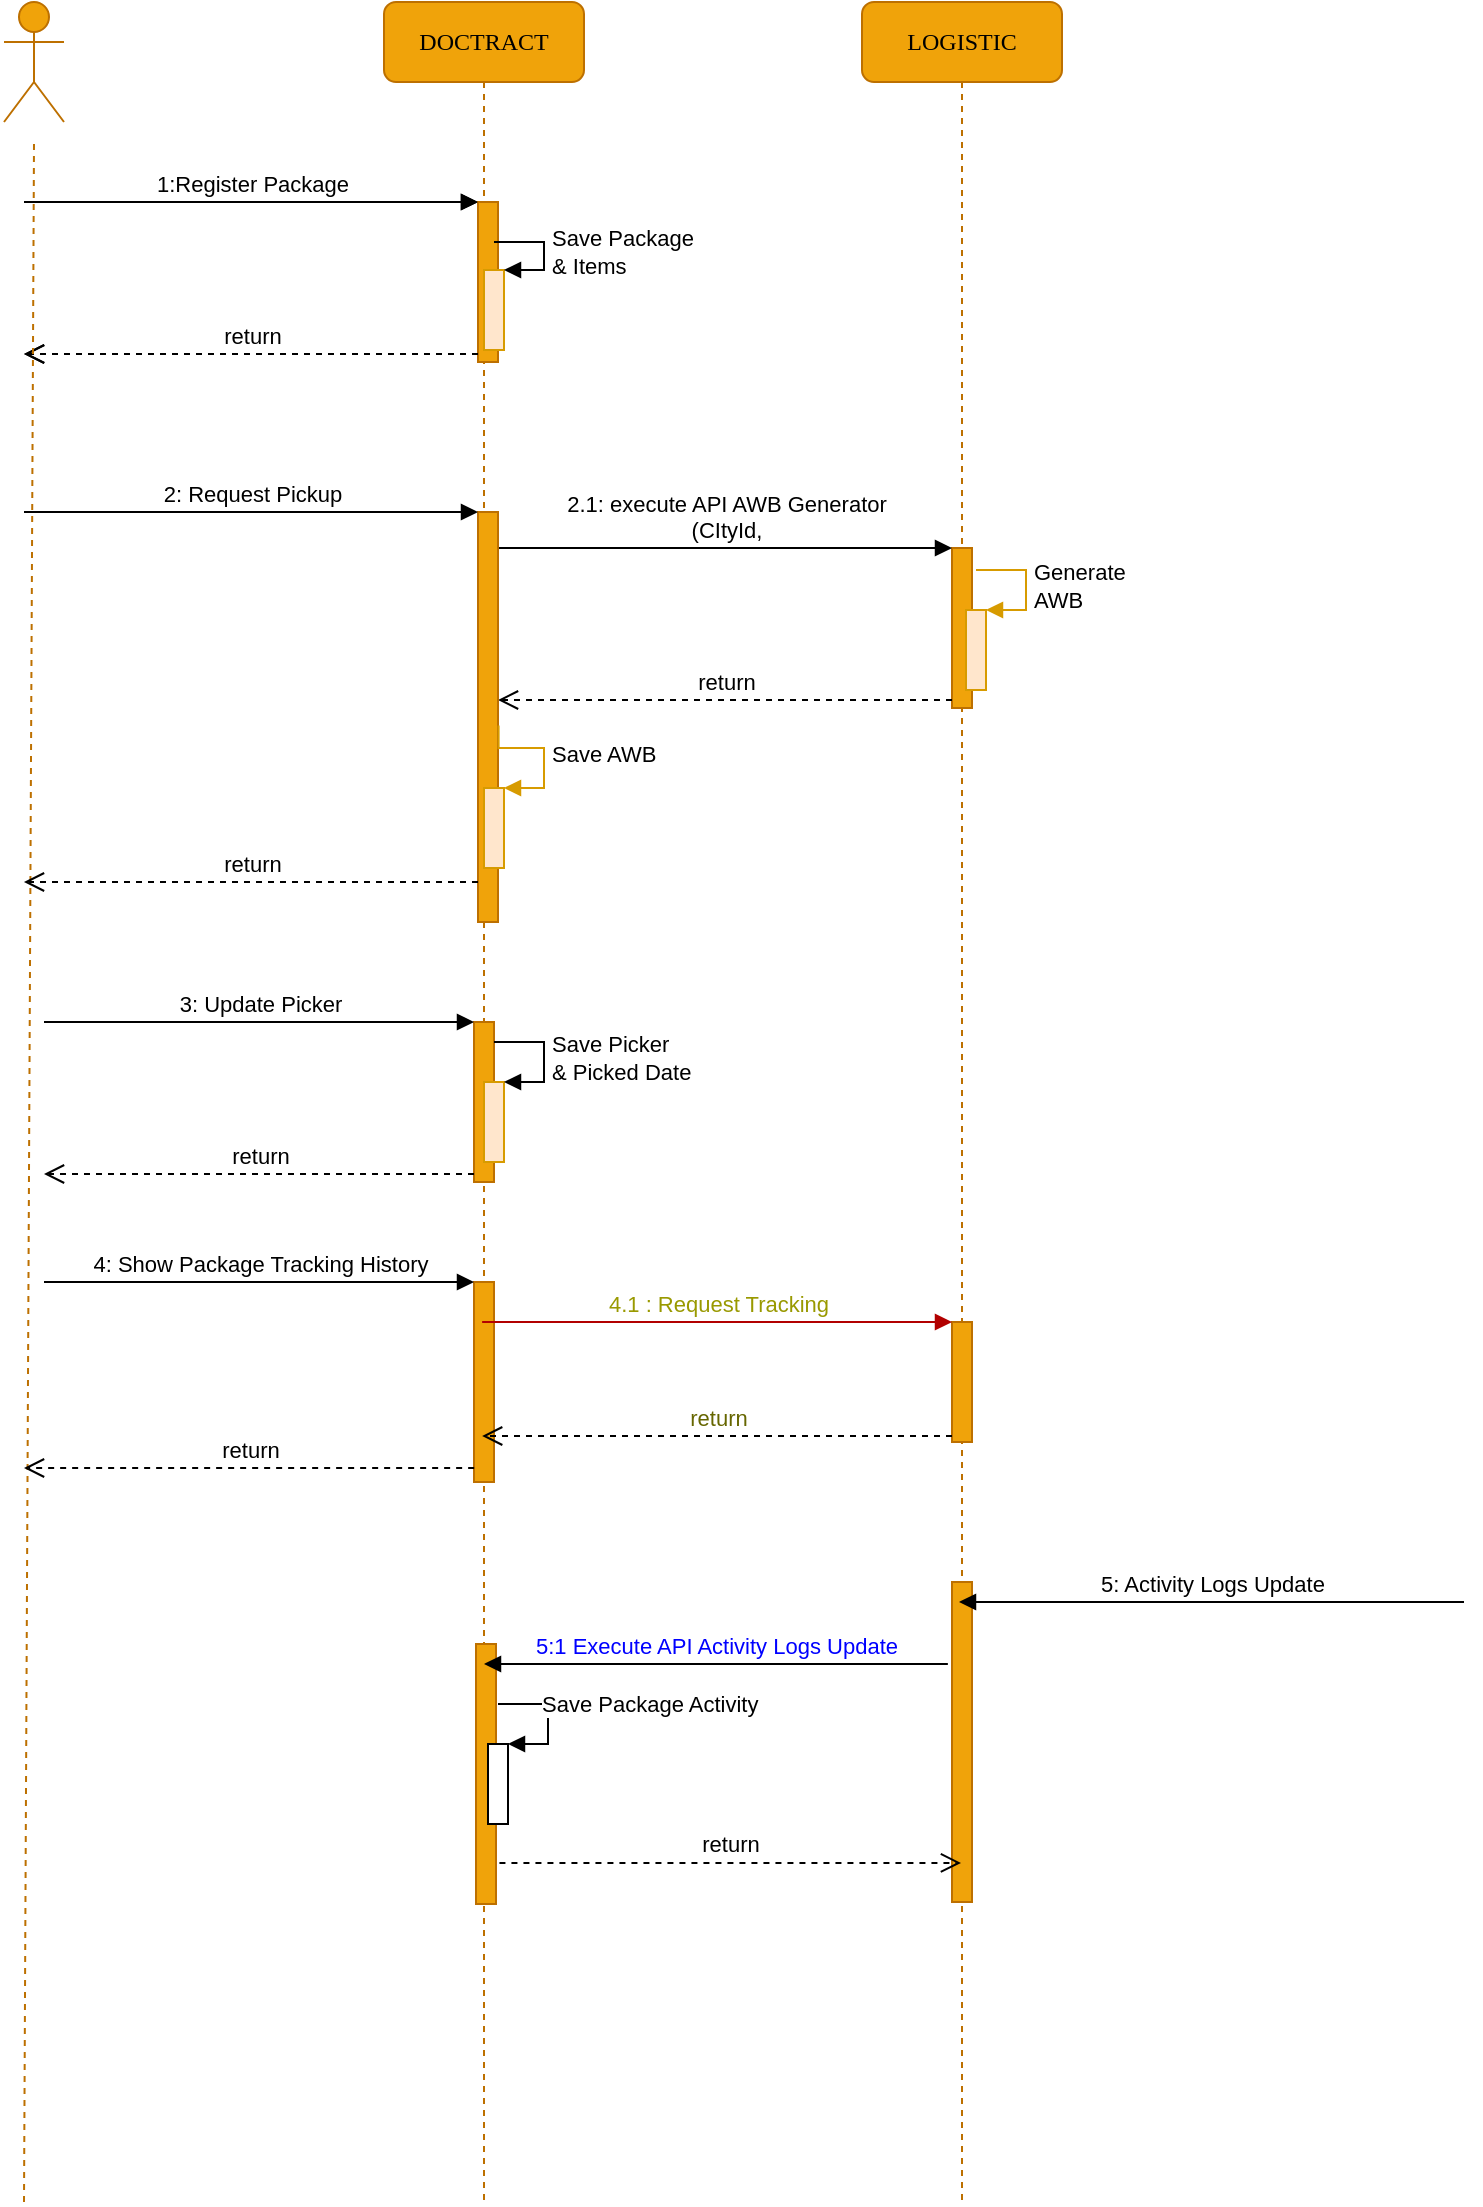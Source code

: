 <mxfile version="13.8.8" type="github">
  <diagram name="Page-1" id="13e1069c-82ec-6db2-03f1-153e76fe0fe0">
    <mxGraphModel dx="992" dy="864" grid="1" gridSize="10" guides="1" tooltips="1" connect="1" arrows="1" fold="1" page="1" pageScale="1" pageWidth="1100" pageHeight="850" background="#ffffff" math="0" shadow="0">
      <root>
        <mxCell id="0" />
        <mxCell id="1" parent="0" />
        <mxCell id="7baba1c4bc27f4b0-2" value="LOGISTIC" style="shape=umlLifeline;perimeter=lifelinePerimeter;whiteSpace=wrap;html=1;container=1;collapsible=0;recursiveResize=0;outlineConnect=0;rounded=1;shadow=0;comic=0;labelBackgroundColor=none;strokeWidth=1;fontFamily=Verdana;fontSize=12;align=center;fillColor=#f0a30a;strokeColor=#BD7000;" parent="1" vertex="1">
          <mxGeometry x="609" y="20" width="100" height="1100" as="geometry" />
        </mxCell>
        <mxCell id="0I0aZaQKAUuMr8kHft-a-18" value="" style="html=1;points=[];perimeter=orthogonalPerimeter;fillColor=#f0a30a;strokeColor=#BD7000;fontColor=#ffffff;" vertex="1" parent="7baba1c4bc27f4b0-2">
          <mxGeometry x="45" y="273" width="10" height="80" as="geometry" />
        </mxCell>
        <mxCell id="0I0aZaQKAUuMr8kHft-a-21" value="" style="html=1;points=[];perimeter=orthogonalPerimeter;fillColor=#f0a30a;strokeColor=#BD7000;fontColor=#ffffff;" vertex="1" parent="7baba1c4bc27f4b0-2">
          <mxGeometry x="45" y="273" width="10" height="80" as="geometry" />
        </mxCell>
        <mxCell id="0I0aZaQKAUuMr8kHft-a-22" value="&lt;div&gt;2.1: execute API AWB Generator&lt;/div&gt;&lt;div&gt;(CItyId, &lt;br&gt;&lt;/div&gt;" style="html=1;verticalAlign=bottom;endArrow=block;entryX=0;entryY=0;" edge="1" target="0I0aZaQKAUuMr8kHft-a-21" parent="7baba1c4bc27f4b0-2">
          <mxGeometry relative="1" as="geometry">
            <mxPoint x="-182" y="273" as="sourcePoint" />
          </mxGeometry>
        </mxCell>
        <mxCell id="0I0aZaQKAUuMr8kHft-a-23" value="return" style="html=1;verticalAlign=bottom;endArrow=open;dashed=1;endSize=8;exitX=0;exitY=0.95;" edge="1" source="0I0aZaQKAUuMr8kHft-a-21" parent="7baba1c4bc27f4b0-2">
          <mxGeometry relative="1" as="geometry">
            <mxPoint x="-182" y="349.0" as="targetPoint" />
          </mxGeometry>
        </mxCell>
        <mxCell id="0I0aZaQKAUuMr8kHft-a-24" value="" style="html=1;points=[];perimeter=orthogonalPerimeter;fillColor=#ffe6cc;strokeColor=#d79b00;" vertex="1" parent="7baba1c4bc27f4b0-2">
          <mxGeometry x="52" y="304" width="10" height="40" as="geometry" />
        </mxCell>
        <mxCell id="0I0aZaQKAUuMr8kHft-a-25" value="&lt;div&gt;Generate&lt;/div&gt;&lt;div&gt;AWB&lt;br&gt;&lt;/div&gt;" style="edgeStyle=orthogonalEdgeStyle;html=1;align=left;spacingLeft=2;endArrow=block;rounded=0;entryX=1;entryY=0;fontColor=#000000;fillColor=#ffe6cc;strokeColor=#d79b00;" edge="1" target="0I0aZaQKAUuMr8kHft-a-24" parent="7baba1c4bc27f4b0-2">
          <mxGeometry relative="1" as="geometry">
            <mxPoint x="57" y="284" as="sourcePoint" />
            <Array as="points">
              <mxPoint x="82" y="284" />
            </Array>
          </mxGeometry>
        </mxCell>
        <mxCell id="0I0aZaQKAUuMr8kHft-a-42" value="" style="html=1;points=[];perimeter=orthogonalPerimeter;fontColor=#ffffff;fillColor=#f0a30a;strokeColor=#BD7000;" vertex="1" parent="7baba1c4bc27f4b0-2">
          <mxGeometry x="45" y="660" width="10" height="60" as="geometry" />
        </mxCell>
        <mxCell id="0I0aZaQKAUuMr8kHft-a-45" value="" style="html=1;points=[];perimeter=orthogonalPerimeter;fontColor=#ffffff;fillColor=#f0a30a;strokeColor=#BD7000;" vertex="1" parent="7baba1c4bc27f4b0-2">
          <mxGeometry x="45" y="790" width="10" height="160" as="geometry" />
        </mxCell>
        <mxCell id="7baba1c4bc27f4b0-8" value="DOCTRACT" style="shape=umlLifeline;perimeter=lifelinePerimeter;whiteSpace=wrap;html=1;container=1;collapsible=0;recursiveResize=0;outlineConnect=0;rounded=1;shadow=0;comic=0;labelBackgroundColor=none;strokeWidth=1;fontFamily=Verdana;fontSize=12;align=center;fillColor=#f0a30a;strokeColor=#BD7000;" parent="1" vertex="1">
          <mxGeometry x="370" y="20" width="100" height="1100" as="geometry" />
        </mxCell>
        <mxCell id="0I0aZaQKAUuMr8kHft-a-15" value="" style="html=1;points=[];perimeter=orthogonalPerimeter;fillColor=#f0a30a;strokeColor=#BD7000;fontColor=#ffffff;" vertex="1" parent="7baba1c4bc27f4b0-8">
          <mxGeometry x="47" y="255" width="10" height="205" as="geometry" />
        </mxCell>
        <mxCell id="0I0aZaQKAUuMr8kHft-a-16" value="2: Request Pickup" style="html=1;verticalAlign=bottom;endArrow=block;entryX=0;entryY=0;" edge="1" target="0I0aZaQKAUuMr8kHft-a-15" parent="7baba1c4bc27f4b0-8">
          <mxGeometry relative="1" as="geometry">
            <mxPoint x="-180" y="255" as="sourcePoint" />
          </mxGeometry>
        </mxCell>
        <mxCell id="0I0aZaQKAUuMr8kHft-a-33" value="" style="html=1;points=[];perimeter=orthogonalPerimeter;fontColor=#ffffff;fillColor=#f0a30a;strokeColor=#BD7000;" vertex="1" parent="7baba1c4bc27f4b0-8">
          <mxGeometry x="45" y="510" width="10" height="80" as="geometry" />
        </mxCell>
        <mxCell id="0I0aZaQKAUuMr8kHft-a-34" value="3: Update Picker " style="html=1;verticalAlign=bottom;endArrow=block;entryX=0;entryY=0;fontColor=#000000;" edge="1" target="0I0aZaQKAUuMr8kHft-a-33" parent="7baba1c4bc27f4b0-8">
          <mxGeometry relative="1" as="geometry">
            <mxPoint x="-170" y="510" as="sourcePoint" />
          </mxGeometry>
        </mxCell>
        <mxCell id="0I0aZaQKAUuMr8kHft-a-35" value="return" style="html=1;verticalAlign=bottom;endArrow=open;dashed=1;endSize=8;exitX=0;exitY=0.95;fontColor=#000000;" edge="1" source="0I0aZaQKAUuMr8kHft-a-33" parent="7baba1c4bc27f4b0-8">
          <mxGeometry relative="1" as="geometry">
            <mxPoint x="-170" y="586" as="targetPoint" />
          </mxGeometry>
        </mxCell>
        <mxCell id="0I0aZaQKAUuMr8kHft-a-37" value="" style="html=1;points=[];perimeter=orthogonalPerimeter;fillColor=#ffe6cc;strokeColor=#d79b00;" vertex="1" parent="7baba1c4bc27f4b0-8">
          <mxGeometry x="50" y="540" width="10" height="40" as="geometry" />
        </mxCell>
        <mxCell id="0I0aZaQKAUuMr8kHft-a-38" value="&lt;div&gt;Save Picker&lt;/div&gt;&lt;div&gt;&amp;amp; Picked Date&lt;br&gt;&lt;/div&gt;" style="edgeStyle=orthogonalEdgeStyle;html=1;align=left;spacingLeft=2;endArrow=block;rounded=0;entryX=1;entryY=0;fontColor=#000000;" edge="1" target="0I0aZaQKAUuMr8kHft-a-37" parent="7baba1c4bc27f4b0-8">
          <mxGeometry relative="1" as="geometry">
            <mxPoint x="55" y="520" as="sourcePoint" />
            <Array as="points">
              <mxPoint x="80" y="520" />
            </Array>
          </mxGeometry>
        </mxCell>
        <mxCell id="0I0aZaQKAUuMr8kHft-a-51" value="" style="html=1;points=[];perimeter=orthogonalPerimeter;fontColor=#ffffff;fillColor=#f0a30a;strokeColor=#BD7000;" vertex="1" parent="7baba1c4bc27f4b0-8">
          <mxGeometry x="46" y="821" width="10" height="130" as="geometry" />
        </mxCell>
        <mxCell id="0I0aZaQKAUuMr8kHft-a-52" value="" style="html=1;points=[];perimeter=orthogonalPerimeter;fontColor=#000000;" vertex="1" parent="7baba1c4bc27f4b0-8">
          <mxGeometry x="52" y="871" width="10" height="40" as="geometry" />
        </mxCell>
        <mxCell id="0I0aZaQKAUuMr8kHft-a-53" value="Save Package Activity" style="edgeStyle=orthogonalEdgeStyle;html=1;align=left;spacingLeft=2;endArrow=block;rounded=0;entryX=1;entryY=0;fontColor=#000000;" edge="1" target="0I0aZaQKAUuMr8kHft-a-52" parent="7baba1c4bc27f4b0-8">
          <mxGeometry x="-0.231" y="-8" relative="1" as="geometry">
            <mxPoint x="57" y="851" as="sourcePoint" />
            <Array as="points">
              <mxPoint x="82" y="851" />
            </Array>
            <mxPoint x="1" as="offset" />
          </mxGeometry>
        </mxCell>
        <mxCell id="0I0aZaQKAUuMr8kHft-a-6" value="" style="html=1;points=[];perimeter=orthogonalPerimeter;fillColor=#f0a30a;strokeColor=#BD7000;fontColor=#ffffff;" vertex="1" parent="7baba1c4bc27f4b0-8">
          <mxGeometry x="47" y="100" width="10" height="80" as="geometry" />
        </mxCell>
        <mxCell id="0I0aZaQKAUuMr8kHft-a-7" value="1:Register Package" style="html=1;verticalAlign=bottom;endArrow=block;entryX=0;entryY=0;" edge="1" target="0I0aZaQKAUuMr8kHft-a-6" parent="7baba1c4bc27f4b0-8">
          <mxGeometry relative="1" as="geometry">
            <mxPoint x="-180" y="100" as="sourcePoint" />
          </mxGeometry>
        </mxCell>
        <mxCell id="0I0aZaQKAUuMr8kHft-a-8" value="return" style="html=1;verticalAlign=bottom;endArrow=open;dashed=1;endSize=8;exitX=0;exitY=0.95;" edge="1" source="0I0aZaQKAUuMr8kHft-a-6" parent="7baba1c4bc27f4b0-8">
          <mxGeometry relative="1" as="geometry">
            <mxPoint x="-180" y="176" as="targetPoint" />
          </mxGeometry>
        </mxCell>
        <mxCell id="0I0aZaQKAUuMr8kHft-a-12" value="" style="html=1;points=[];perimeter=orthogonalPerimeter;fillColor=#f0a30a;strokeColor=#BD7000;fontColor=#ffffff;" vertex="1" parent="7baba1c4bc27f4b0-8">
          <mxGeometry x="47" y="100" width="10" height="80" as="geometry" />
        </mxCell>
        <mxCell id="0I0aZaQKAUuMr8kHft-a-13" value="1:Register Package" style="html=1;verticalAlign=bottom;endArrow=block;entryX=0;entryY=0;" edge="1" parent="7baba1c4bc27f4b0-8" target="0I0aZaQKAUuMr8kHft-a-12">
          <mxGeometry relative="1" as="geometry">
            <mxPoint x="-180" y="100" as="sourcePoint" />
          </mxGeometry>
        </mxCell>
        <mxCell id="0I0aZaQKAUuMr8kHft-a-14" value="return" style="html=1;verticalAlign=bottom;endArrow=open;dashed=1;endSize=8;exitX=0;exitY=0.95;" edge="1" parent="7baba1c4bc27f4b0-8" source="0I0aZaQKAUuMr8kHft-a-12">
          <mxGeometry relative="1" as="geometry">
            <mxPoint x="-180" y="176.0" as="targetPoint" />
          </mxGeometry>
        </mxCell>
        <mxCell id="0I0aZaQKAUuMr8kHft-a-28" value="" style="html=1;points=[];perimeter=orthogonalPerimeter;fillColor=#ffe6cc;strokeColor=#d79b00;" vertex="1" parent="7baba1c4bc27f4b0-8">
          <mxGeometry x="50" y="134" width="10" height="40" as="geometry" />
        </mxCell>
        <mxCell id="0I0aZaQKAUuMr8kHft-a-29" value="&lt;div&gt;Save Package&lt;/div&gt;&lt;div&gt;&amp;amp; Items&lt;br&gt;&lt;/div&gt;" style="edgeStyle=orthogonalEdgeStyle;html=1;align=left;spacingLeft=2;endArrow=block;rounded=0;entryX=1;entryY=0;fontColor=#000000;" edge="1" target="0I0aZaQKAUuMr8kHft-a-28" parent="7baba1c4bc27f4b0-8">
          <mxGeometry relative="1" as="geometry">
            <mxPoint x="55" y="120" as="sourcePoint" />
            <Array as="points">
              <mxPoint x="80" y="120" />
            </Array>
          </mxGeometry>
        </mxCell>
        <mxCell id="0I0aZaQKAUuMr8kHft-a-2" value="USER" style="shape=umlActor;verticalLabelPosition=bottom;verticalAlign=top;html=1;outlineConnect=0;fillColor=#f0a30a;strokeColor=#BD7000;fontColor=#ffffff;" vertex="1" parent="1">
          <mxGeometry x="180" y="20" width="30" height="60" as="geometry" />
        </mxCell>
        <mxCell id="0I0aZaQKAUuMr8kHft-a-5" value="" style="endArrow=none;dashed=1;html=1;fillColor=#f0a30a;strokeColor=#BD7000;" edge="1" parent="1">
          <mxGeometry width="50" height="50" relative="1" as="geometry">
            <mxPoint x="190" y="1120" as="sourcePoint" />
            <mxPoint x="195" y="90" as="targetPoint" />
          </mxGeometry>
        </mxCell>
        <mxCell id="0I0aZaQKAUuMr8kHft-a-26" value="" style="html=1;points=[];perimeter=orthogonalPerimeter;fillColor=#ffe6cc;strokeColor=#d79b00;" vertex="1" parent="1">
          <mxGeometry x="420" y="413" width="10" height="40" as="geometry" />
        </mxCell>
        <mxCell id="0I0aZaQKAUuMr8kHft-a-27" value="Save AWB" style="edgeStyle=orthogonalEdgeStyle;html=1;align=left;spacingLeft=2;endArrow=block;rounded=0;entryX=1;entryY=0;fontColor=#000000;fillColor=#ffe6cc;strokeColor=#d79b00;exitX=1.029;exitY=0.515;exitDx=0;exitDy=0;exitPerimeter=0;" edge="1" target="0I0aZaQKAUuMr8kHft-a-26" parent="1">
          <mxGeometry relative="1" as="geometry">
            <mxPoint x="427.29" y="381.75" as="sourcePoint" />
            <Array as="points">
              <mxPoint x="427" y="393" />
              <mxPoint x="450" y="393" />
              <mxPoint x="450" y="413" />
            </Array>
          </mxGeometry>
        </mxCell>
        <mxCell id="0I0aZaQKAUuMr8kHft-a-39" value="" style="html=1;points=[];perimeter=orthogonalPerimeter;fontColor=#ffffff;fillColor=#f0a30a;strokeColor=#BD7000;" vertex="1" parent="1">
          <mxGeometry x="415" y="660" width="10" height="100" as="geometry" />
        </mxCell>
        <mxCell id="0I0aZaQKAUuMr8kHft-a-40" value="4: Show Package Tracking History" style="html=1;verticalAlign=bottom;endArrow=block;entryX=0;entryY=0;fontColor=#000000;" edge="1" target="0I0aZaQKAUuMr8kHft-a-39" parent="1">
          <mxGeometry relative="1" as="geometry">
            <mxPoint x="200" y="660" as="sourcePoint" />
          </mxGeometry>
        </mxCell>
        <mxCell id="0I0aZaQKAUuMr8kHft-a-41" value="return" style="html=1;verticalAlign=bottom;endArrow=open;dashed=1;endSize=8;exitX=0.007;exitY=0.93;fontColor=#000000;exitDx=0;exitDy=0;exitPerimeter=0;" edge="1" source="0I0aZaQKAUuMr8kHft-a-39" parent="1">
          <mxGeometry relative="1" as="geometry">
            <mxPoint x="190" y="753" as="targetPoint" />
          </mxGeometry>
        </mxCell>
        <mxCell id="0I0aZaQKAUuMr8kHft-a-43" value="&lt;font color=&quot;#999900&quot;&gt;4.1 : Request Tracking&lt;/font&gt;" style="html=1;verticalAlign=bottom;endArrow=block;entryX=0;entryY=0;fontColor=#000000;fillColor=#e51400;strokeColor=#B20000;" edge="1" target="0I0aZaQKAUuMr8kHft-a-42" parent="1">
          <mxGeometry relative="1" as="geometry">
            <mxPoint x="419.071" y="680" as="sourcePoint" />
          </mxGeometry>
        </mxCell>
        <mxCell id="0I0aZaQKAUuMr8kHft-a-44" value="return" style="html=1;verticalAlign=bottom;endArrow=open;dashed=1;endSize=8;exitX=0;exitY=0.95;fontColor=#666600;" edge="1" source="0I0aZaQKAUuMr8kHft-a-42" parent="1">
          <mxGeometry relative="1" as="geometry">
            <mxPoint x="419.071" y="737" as="targetPoint" />
          </mxGeometry>
        </mxCell>
        <mxCell id="0I0aZaQKAUuMr8kHft-a-49" value="5: Activity Logs Update" style="html=1;verticalAlign=bottom;endArrow=block;fontColor=#000000;" edge="1" parent="1">
          <mxGeometry relative="1" as="geometry">
            <mxPoint x="910" y="820" as="sourcePoint" />
            <mxPoint x="657.5" y="820" as="targetPoint" />
          </mxGeometry>
        </mxCell>
        <mxCell id="0I0aZaQKAUuMr8kHft-a-50" value="5:1 Execute API Activity Logs Update" style="html=1;verticalAlign=bottom;endArrow=block;fontColor=#0000FF;" edge="1" parent="1">
          <mxGeometry relative="1" as="geometry">
            <mxPoint x="651.93" y="851" as="sourcePoint" />
            <mxPoint x="420" y="851" as="targetPoint" />
          </mxGeometry>
        </mxCell>
        <mxCell id="0I0aZaQKAUuMr8kHft-a-55" value="return" style="html=1;verticalAlign=bottom;endArrow=open;dashed=1;endSize=8;fontColor=#000000;exitX=1.172;exitY=0.842;exitDx=0;exitDy=0;exitPerimeter=0;" edge="1" parent="1" source="0I0aZaQKAUuMr8kHft-a-51">
          <mxGeometry relative="1" as="geometry">
            <mxPoint x="658.5" y="950.46" as="targetPoint" />
            <mxPoint x="537.54" y="971" as="sourcePoint" />
          </mxGeometry>
        </mxCell>
        <mxCell id="0I0aZaQKAUuMr8kHft-a-17" value="return" style="html=1;verticalAlign=bottom;endArrow=open;dashed=1;endSize=8;exitX=0.002;exitY=0.92;exitDx=0;exitDy=0;exitPerimeter=0;" edge="1" parent="1">
          <mxGeometry relative="1" as="geometry">
            <mxPoint x="189.98" y="460" as="targetPoint" />
            <mxPoint x="417" y="460" as="sourcePoint" />
          </mxGeometry>
        </mxCell>
      </root>
    </mxGraphModel>
  </diagram>
</mxfile>
